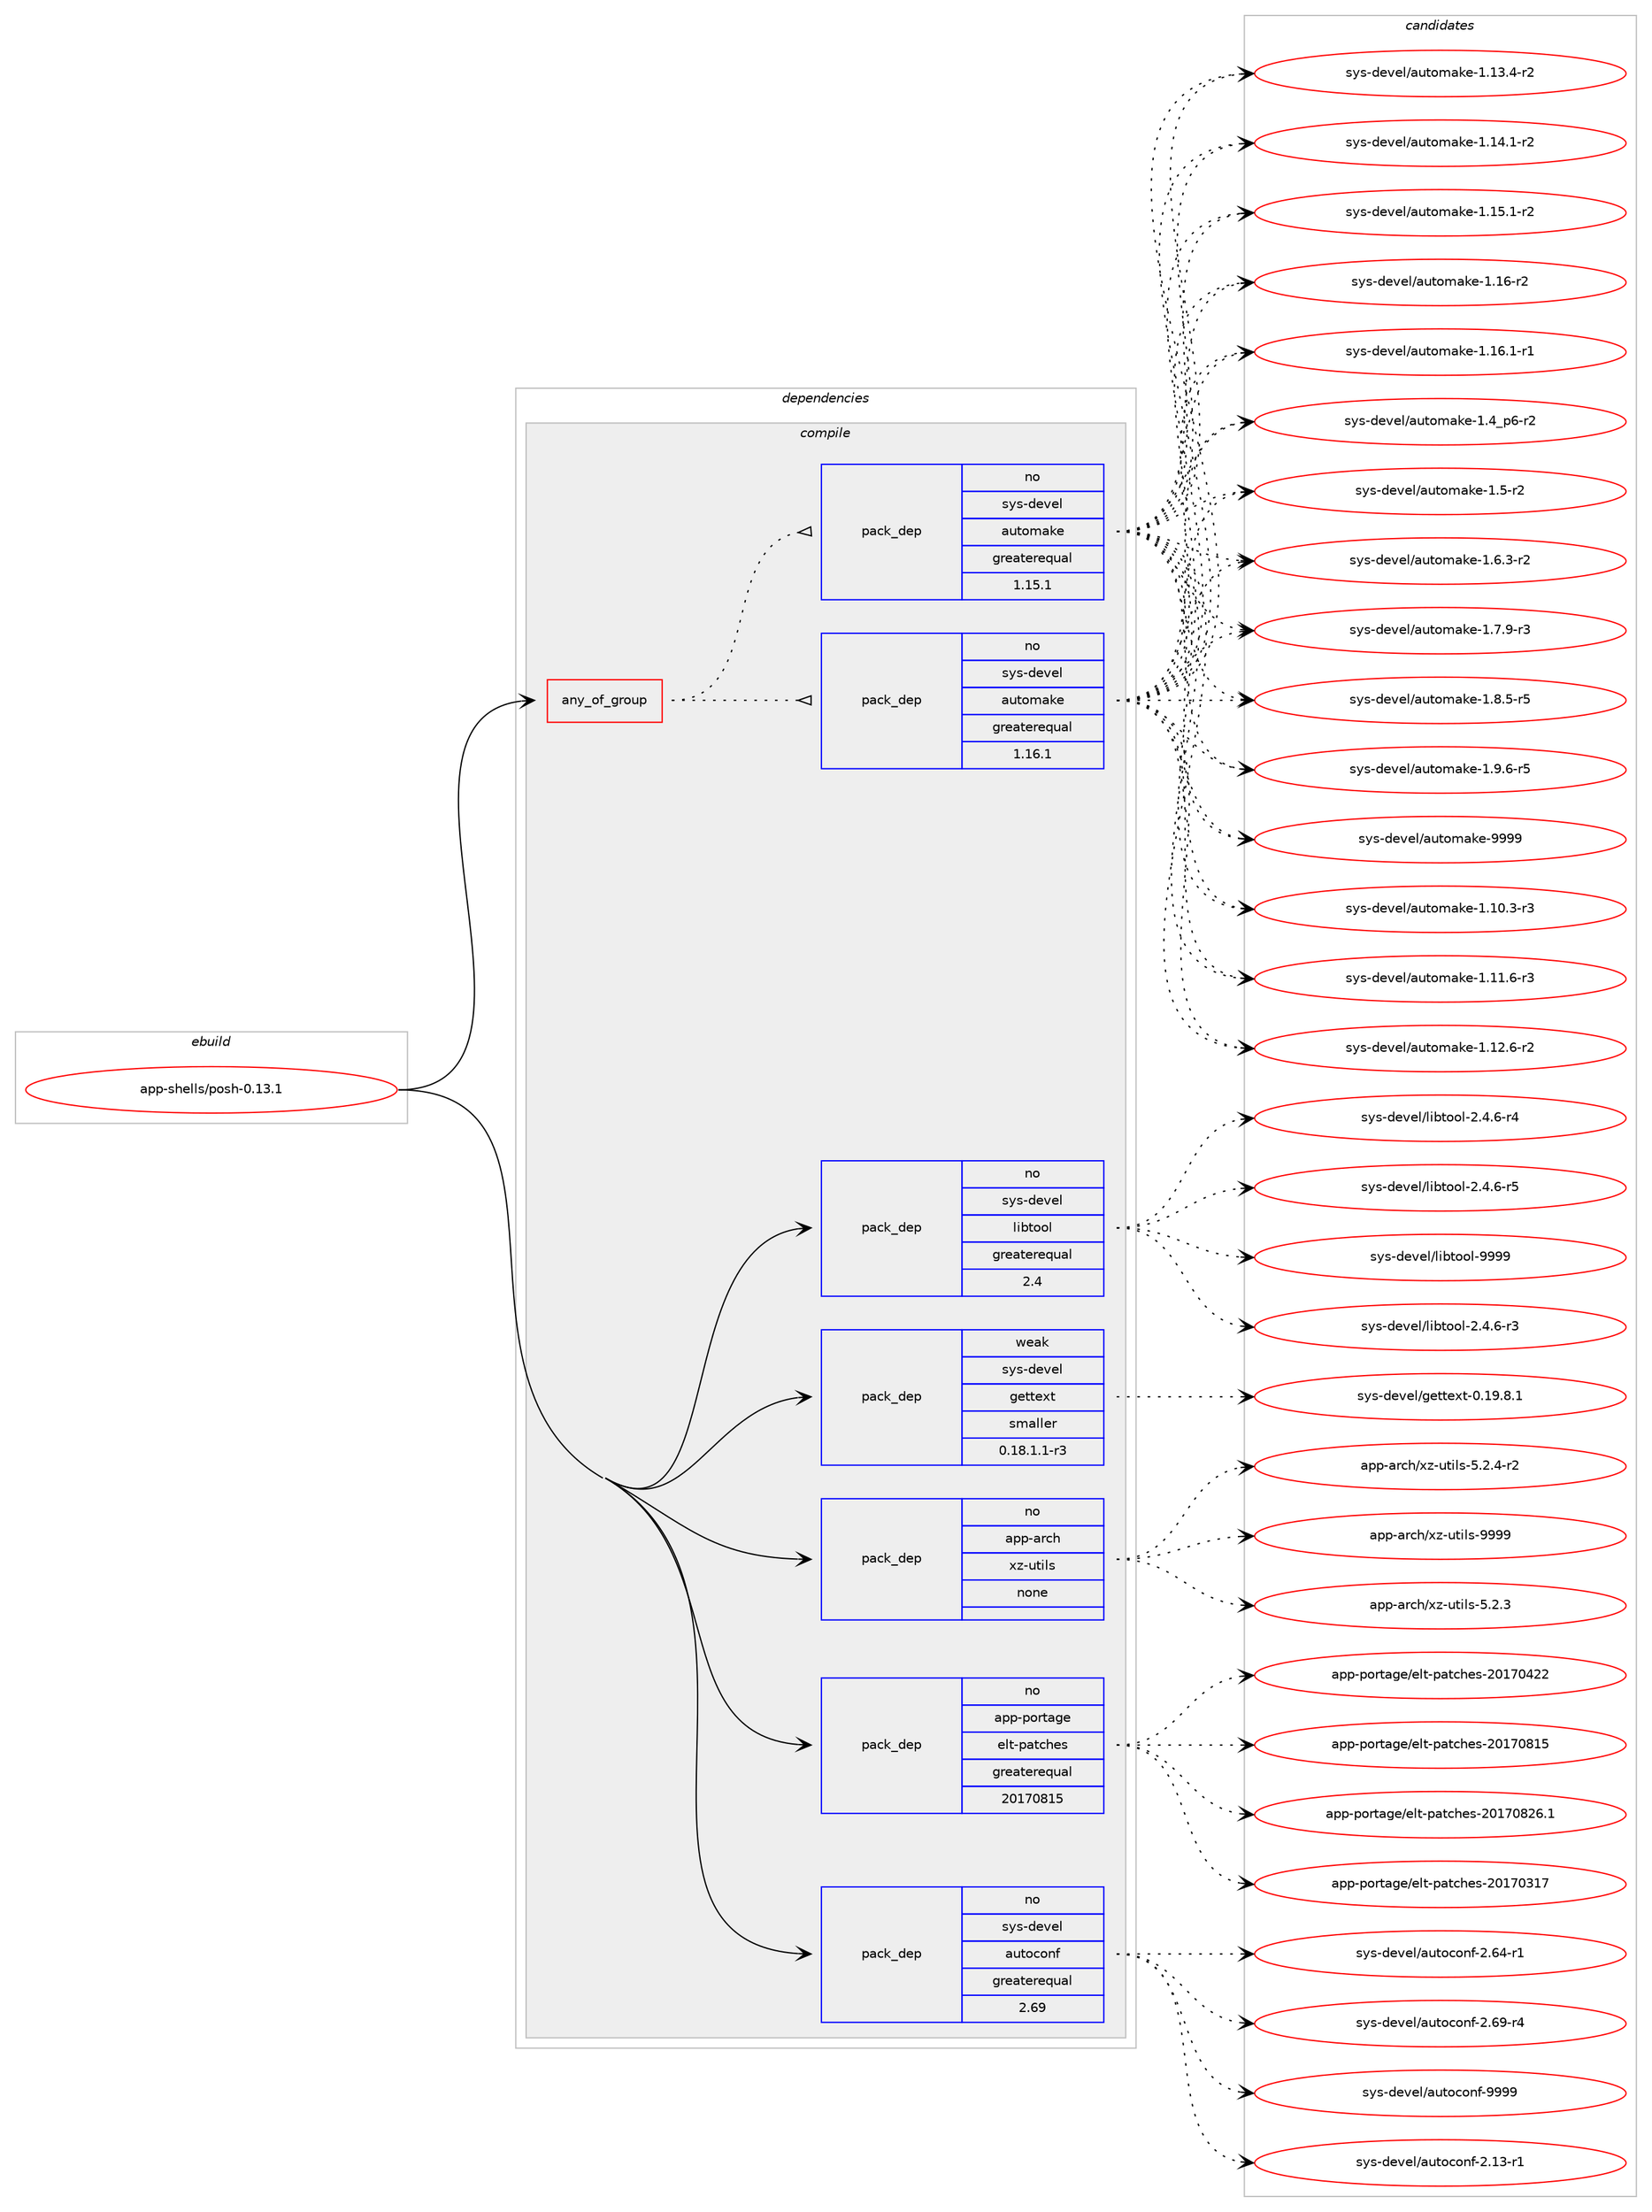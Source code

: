 digraph prolog {

# *************
# Graph options
# *************

newrank=true;
concentrate=true;
compound=true;
graph [rankdir=LR,fontname=Helvetica,fontsize=10,ranksep=1.5];#, ranksep=2.5, nodesep=0.2];
edge  [arrowhead=vee];
node  [fontname=Helvetica,fontsize=10];

# **********
# The ebuild
# **********

subgraph cluster_leftcol {
color=gray;
rank=same;
label=<<i>ebuild</i>>;
id [label="app-shells/posh-0.13.1", color=red, width=4, href="../app-shells/posh-0.13.1.svg"];
}

# ****************
# The dependencies
# ****************

subgraph cluster_midcol {
color=gray;
label=<<i>dependencies</i>>;
subgraph cluster_compile {
fillcolor="#eeeeee";
style=filled;
label=<<i>compile</i>>;
subgraph any19895 {
dependency1307501 [label=<<TABLE BORDER="0" CELLBORDER="1" CELLSPACING="0" CELLPADDING="4"><TR><TD CELLPADDING="10">any_of_group</TD></TR></TABLE>>, shape=none, color=red];subgraph pack931788 {
dependency1307502 [label=<<TABLE BORDER="0" CELLBORDER="1" CELLSPACING="0" CELLPADDING="4" WIDTH="220"><TR><TD ROWSPAN="6" CELLPADDING="30">pack_dep</TD></TR><TR><TD WIDTH="110">no</TD></TR><TR><TD>sys-devel</TD></TR><TR><TD>automake</TD></TR><TR><TD>greaterequal</TD></TR><TR><TD>1.16.1</TD></TR></TABLE>>, shape=none, color=blue];
}
dependency1307501:e -> dependency1307502:w [weight=20,style="dotted",arrowhead="oinv"];
subgraph pack931789 {
dependency1307503 [label=<<TABLE BORDER="0" CELLBORDER="1" CELLSPACING="0" CELLPADDING="4" WIDTH="220"><TR><TD ROWSPAN="6" CELLPADDING="30">pack_dep</TD></TR><TR><TD WIDTH="110">no</TD></TR><TR><TD>sys-devel</TD></TR><TR><TD>automake</TD></TR><TR><TD>greaterequal</TD></TR><TR><TD>1.15.1</TD></TR></TABLE>>, shape=none, color=blue];
}
dependency1307501:e -> dependency1307503:w [weight=20,style="dotted",arrowhead="oinv"];
}
id:e -> dependency1307501:w [weight=20,style="solid",arrowhead="vee"];
subgraph pack931790 {
dependency1307504 [label=<<TABLE BORDER="0" CELLBORDER="1" CELLSPACING="0" CELLPADDING="4" WIDTH="220"><TR><TD ROWSPAN="6" CELLPADDING="30">pack_dep</TD></TR><TR><TD WIDTH="110">no</TD></TR><TR><TD>app-arch</TD></TR><TR><TD>xz-utils</TD></TR><TR><TD>none</TD></TR><TR><TD></TD></TR></TABLE>>, shape=none, color=blue];
}
id:e -> dependency1307504:w [weight=20,style="solid",arrowhead="vee"];
subgraph pack931791 {
dependency1307505 [label=<<TABLE BORDER="0" CELLBORDER="1" CELLSPACING="0" CELLPADDING="4" WIDTH="220"><TR><TD ROWSPAN="6" CELLPADDING="30">pack_dep</TD></TR><TR><TD WIDTH="110">no</TD></TR><TR><TD>app-portage</TD></TR><TR><TD>elt-patches</TD></TR><TR><TD>greaterequal</TD></TR><TR><TD>20170815</TD></TR></TABLE>>, shape=none, color=blue];
}
id:e -> dependency1307505:w [weight=20,style="solid",arrowhead="vee"];
subgraph pack931792 {
dependency1307506 [label=<<TABLE BORDER="0" CELLBORDER="1" CELLSPACING="0" CELLPADDING="4" WIDTH="220"><TR><TD ROWSPAN="6" CELLPADDING="30">pack_dep</TD></TR><TR><TD WIDTH="110">no</TD></TR><TR><TD>sys-devel</TD></TR><TR><TD>autoconf</TD></TR><TR><TD>greaterequal</TD></TR><TR><TD>2.69</TD></TR></TABLE>>, shape=none, color=blue];
}
id:e -> dependency1307506:w [weight=20,style="solid",arrowhead="vee"];
subgraph pack931793 {
dependency1307507 [label=<<TABLE BORDER="0" CELLBORDER="1" CELLSPACING="0" CELLPADDING="4" WIDTH="220"><TR><TD ROWSPAN="6" CELLPADDING="30">pack_dep</TD></TR><TR><TD WIDTH="110">no</TD></TR><TR><TD>sys-devel</TD></TR><TR><TD>libtool</TD></TR><TR><TD>greaterequal</TD></TR><TR><TD>2.4</TD></TR></TABLE>>, shape=none, color=blue];
}
id:e -> dependency1307507:w [weight=20,style="solid",arrowhead="vee"];
subgraph pack931794 {
dependency1307508 [label=<<TABLE BORDER="0" CELLBORDER="1" CELLSPACING="0" CELLPADDING="4" WIDTH="220"><TR><TD ROWSPAN="6" CELLPADDING="30">pack_dep</TD></TR><TR><TD WIDTH="110">weak</TD></TR><TR><TD>sys-devel</TD></TR><TR><TD>gettext</TD></TR><TR><TD>smaller</TD></TR><TR><TD>0.18.1.1-r3</TD></TR></TABLE>>, shape=none, color=blue];
}
id:e -> dependency1307508:w [weight=20,style="solid",arrowhead="vee"];
}
subgraph cluster_compileandrun {
fillcolor="#eeeeee";
style=filled;
label=<<i>compile and run</i>>;
}
subgraph cluster_run {
fillcolor="#eeeeee";
style=filled;
label=<<i>run</i>>;
}
}

# **************
# The candidates
# **************

subgraph cluster_choices {
rank=same;
color=gray;
label=<<i>candidates</i>>;

subgraph choice931788 {
color=black;
nodesep=1;
choice11512111545100101118101108479711711611110997107101454946494846514511451 [label="sys-devel/automake-1.10.3-r3", color=red, width=4,href="../sys-devel/automake-1.10.3-r3.svg"];
choice11512111545100101118101108479711711611110997107101454946494946544511451 [label="sys-devel/automake-1.11.6-r3", color=red, width=4,href="../sys-devel/automake-1.11.6-r3.svg"];
choice11512111545100101118101108479711711611110997107101454946495046544511450 [label="sys-devel/automake-1.12.6-r2", color=red, width=4,href="../sys-devel/automake-1.12.6-r2.svg"];
choice11512111545100101118101108479711711611110997107101454946495146524511450 [label="sys-devel/automake-1.13.4-r2", color=red, width=4,href="../sys-devel/automake-1.13.4-r2.svg"];
choice11512111545100101118101108479711711611110997107101454946495246494511450 [label="sys-devel/automake-1.14.1-r2", color=red, width=4,href="../sys-devel/automake-1.14.1-r2.svg"];
choice11512111545100101118101108479711711611110997107101454946495346494511450 [label="sys-devel/automake-1.15.1-r2", color=red, width=4,href="../sys-devel/automake-1.15.1-r2.svg"];
choice1151211154510010111810110847971171161111099710710145494649544511450 [label="sys-devel/automake-1.16-r2", color=red, width=4,href="../sys-devel/automake-1.16-r2.svg"];
choice11512111545100101118101108479711711611110997107101454946495446494511449 [label="sys-devel/automake-1.16.1-r1", color=red, width=4,href="../sys-devel/automake-1.16.1-r1.svg"];
choice115121115451001011181011084797117116111109971071014549465295112544511450 [label="sys-devel/automake-1.4_p6-r2", color=red, width=4,href="../sys-devel/automake-1.4_p6-r2.svg"];
choice11512111545100101118101108479711711611110997107101454946534511450 [label="sys-devel/automake-1.5-r2", color=red, width=4,href="../sys-devel/automake-1.5-r2.svg"];
choice115121115451001011181011084797117116111109971071014549465446514511450 [label="sys-devel/automake-1.6.3-r2", color=red, width=4,href="../sys-devel/automake-1.6.3-r2.svg"];
choice115121115451001011181011084797117116111109971071014549465546574511451 [label="sys-devel/automake-1.7.9-r3", color=red, width=4,href="../sys-devel/automake-1.7.9-r3.svg"];
choice115121115451001011181011084797117116111109971071014549465646534511453 [label="sys-devel/automake-1.8.5-r5", color=red, width=4,href="../sys-devel/automake-1.8.5-r5.svg"];
choice115121115451001011181011084797117116111109971071014549465746544511453 [label="sys-devel/automake-1.9.6-r5", color=red, width=4,href="../sys-devel/automake-1.9.6-r5.svg"];
choice115121115451001011181011084797117116111109971071014557575757 [label="sys-devel/automake-9999", color=red, width=4,href="../sys-devel/automake-9999.svg"];
dependency1307502:e -> choice11512111545100101118101108479711711611110997107101454946494846514511451:w [style=dotted,weight="100"];
dependency1307502:e -> choice11512111545100101118101108479711711611110997107101454946494946544511451:w [style=dotted,weight="100"];
dependency1307502:e -> choice11512111545100101118101108479711711611110997107101454946495046544511450:w [style=dotted,weight="100"];
dependency1307502:e -> choice11512111545100101118101108479711711611110997107101454946495146524511450:w [style=dotted,weight="100"];
dependency1307502:e -> choice11512111545100101118101108479711711611110997107101454946495246494511450:w [style=dotted,weight="100"];
dependency1307502:e -> choice11512111545100101118101108479711711611110997107101454946495346494511450:w [style=dotted,weight="100"];
dependency1307502:e -> choice1151211154510010111810110847971171161111099710710145494649544511450:w [style=dotted,weight="100"];
dependency1307502:e -> choice11512111545100101118101108479711711611110997107101454946495446494511449:w [style=dotted,weight="100"];
dependency1307502:e -> choice115121115451001011181011084797117116111109971071014549465295112544511450:w [style=dotted,weight="100"];
dependency1307502:e -> choice11512111545100101118101108479711711611110997107101454946534511450:w [style=dotted,weight="100"];
dependency1307502:e -> choice115121115451001011181011084797117116111109971071014549465446514511450:w [style=dotted,weight="100"];
dependency1307502:e -> choice115121115451001011181011084797117116111109971071014549465546574511451:w [style=dotted,weight="100"];
dependency1307502:e -> choice115121115451001011181011084797117116111109971071014549465646534511453:w [style=dotted,weight="100"];
dependency1307502:e -> choice115121115451001011181011084797117116111109971071014549465746544511453:w [style=dotted,weight="100"];
dependency1307502:e -> choice115121115451001011181011084797117116111109971071014557575757:w [style=dotted,weight="100"];
}
subgraph choice931789 {
color=black;
nodesep=1;
choice11512111545100101118101108479711711611110997107101454946494846514511451 [label="sys-devel/automake-1.10.3-r3", color=red, width=4,href="../sys-devel/automake-1.10.3-r3.svg"];
choice11512111545100101118101108479711711611110997107101454946494946544511451 [label="sys-devel/automake-1.11.6-r3", color=red, width=4,href="../sys-devel/automake-1.11.6-r3.svg"];
choice11512111545100101118101108479711711611110997107101454946495046544511450 [label="sys-devel/automake-1.12.6-r2", color=red, width=4,href="../sys-devel/automake-1.12.6-r2.svg"];
choice11512111545100101118101108479711711611110997107101454946495146524511450 [label="sys-devel/automake-1.13.4-r2", color=red, width=4,href="../sys-devel/automake-1.13.4-r2.svg"];
choice11512111545100101118101108479711711611110997107101454946495246494511450 [label="sys-devel/automake-1.14.1-r2", color=red, width=4,href="../sys-devel/automake-1.14.1-r2.svg"];
choice11512111545100101118101108479711711611110997107101454946495346494511450 [label="sys-devel/automake-1.15.1-r2", color=red, width=4,href="../sys-devel/automake-1.15.1-r2.svg"];
choice1151211154510010111810110847971171161111099710710145494649544511450 [label="sys-devel/automake-1.16-r2", color=red, width=4,href="../sys-devel/automake-1.16-r2.svg"];
choice11512111545100101118101108479711711611110997107101454946495446494511449 [label="sys-devel/automake-1.16.1-r1", color=red, width=4,href="../sys-devel/automake-1.16.1-r1.svg"];
choice115121115451001011181011084797117116111109971071014549465295112544511450 [label="sys-devel/automake-1.4_p6-r2", color=red, width=4,href="../sys-devel/automake-1.4_p6-r2.svg"];
choice11512111545100101118101108479711711611110997107101454946534511450 [label="sys-devel/automake-1.5-r2", color=red, width=4,href="../sys-devel/automake-1.5-r2.svg"];
choice115121115451001011181011084797117116111109971071014549465446514511450 [label="sys-devel/automake-1.6.3-r2", color=red, width=4,href="../sys-devel/automake-1.6.3-r2.svg"];
choice115121115451001011181011084797117116111109971071014549465546574511451 [label="sys-devel/automake-1.7.9-r3", color=red, width=4,href="../sys-devel/automake-1.7.9-r3.svg"];
choice115121115451001011181011084797117116111109971071014549465646534511453 [label="sys-devel/automake-1.8.5-r5", color=red, width=4,href="../sys-devel/automake-1.8.5-r5.svg"];
choice115121115451001011181011084797117116111109971071014549465746544511453 [label="sys-devel/automake-1.9.6-r5", color=red, width=4,href="../sys-devel/automake-1.9.6-r5.svg"];
choice115121115451001011181011084797117116111109971071014557575757 [label="sys-devel/automake-9999", color=red, width=4,href="../sys-devel/automake-9999.svg"];
dependency1307503:e -> choice11512111545100101118101108479711711611110997107101454946494846514511451:w [style=dotted,weight="100"];
dependency1307503:e -> choice11512111545100101118101108479711711611110997107101454946494946544511451:w [style=dotted,weight="100"];
dependency1307503:e -> choice11512111545100101118101108479711711611110997107101454946495046544511450:w [style=dotted,weight="100"];
dependency1307503:e -> choice11512111545100101118101108479711711611110997107101454946495146524511450:w [style=dotted,weight="100"];
dependency1307503:e -> choice11512111545100101118101108479711711611110997107101454946495246494511450:w [style=dotted,weight="100"];
dependency1307503:e -> choice11512111545100101118101108479711711611110997107101454946495346494511450:w [style=dotted,weight="100"];
dependency1307503:e -> choice1151211154510010111810110847971171161111099710710145494649544511450:w [style=dotted,weight="100"];
dependency1307503:e -> choice11512111545100101118101108479711711611110997107101454946495446494511449:w [style=dotted,weight="100"];
dependency1307503:e -> choice115121115451001011181011084797117116111109971071014549465295112544511450:w [style=dotted,weight="100"];
dependency1307503:e -> choice11512111545100101118101108479711711611110997107101454946534511450:w [style=dotted,weight="100"];
dependency1307503:e -> choice115121115451001011181011084797117116111109971071014549465446514511450:w [style=dotted,weight="100"];
dependency1307503:e -> choice115121115451001011181011084797117116111109971071014549465546574511451:w [style=dotted,weight="100"];
dependency1307503:e -> choice115121115451001011181011084797117116111109971071014549465646534511453:w [style=dotted,weight="100"];
dependency1307503:e -> choice115121115451001011181011084797117116111109971071014549465746544511453:w [style=dotted,weight="100"];
dependency1307503:e -> choice115121115451001011181011084797117116111109971071014557575757:w [style=dotted,weight="100"];
}
subgraph choice931790 {
color=black;
nodesep=1;
choice971121124597114991044712012245117116105108115455346504651 [label="app-arch/xz-utils-5.2.3", color=red, width=4,href="../app-arch/xz-utils-5.2.3.svg"];
choice9711211245971149910447120122451171161051081154553465046524511450 [label="app-arch/xz-utils-5.2.4-r2", color=red, width=4,href="../app-arch/xz-utils-5.2.4-r2.svg"];
choice9711211245971149910447120122451171161051081154557575757 [label="app-arch/xz-utils-9999", color=red, width=4,href="../app-arch/xz-utils-9999.svg"];
dependency1307504:e -> choice971121124597114991044712012245117116105108115455346504651:w [style=dotted,weight="100"];
dependency1307504:e -> choice9711211245971149910447120122451171161051081154553465046524511450:w [style=dotted,weight="100"];
dependency1307504:e -> choice9711211245971149910447120122451171161051081154557575757:w [style=dotted,weight="100"];
}
subgraph choice931791 {
color=black;
nodesep=1;
choice97112112451121111141169710310147101108116451129711699104101115455048495548514955 [label="app-portage/elt-patches-20170317", color=red, width=4,href="../app-portage/elt-patches-20170317.svg"];
choice97112112451121111141169710310147101108116451129711699104101115455048495548525050 [label="app-portage/elt-patches-20170422", color=red, width=4,href="../app-portage/elt-patches-20170422.svg"];
choice97112112451121111141169710310147101108116451129711699104101115455048495548564953 [label="app-portage/elt-patches-20170815", color=red, width=4,href="../app-portage/elt-patches-20170815.svg"];
choice971121124511211111411697103101471011081164511297116991041011154550484955485650544649 [label="app-portage/elt-patches-20170826.1", color=red, width=4,href="../app-portage/elt-patches-20170826.1.svg"];
dependency1307505:e -> choice97112112451121111141169710310147101108116451129711699104101115455048495548514955:w [style=dotted,weight="100"];
dependency1307505:e -> choice97112112451121111141169710310147101108116451129711699104101115455048495548525050:w [style=dotted,weight="100"];
dependency1307505:e -> choice97112112451121111141169710310147101108116451129711699104101115455048495548564953:w [style=dotted,weight="100"];
dependency1307505:e -> choice971121124511211111411697103101471011081164511297116991041011154550484955485650544649:w [style=dotted,weight="100"];
}
subgraph choice931792 {
color=black;
nodesep=1;
choice1151211154510010111810110847971171161119911111010245504649514511449 [label="sys-devel/autoconf-2.13-r1", color=red, width=4,href="../sys-devel/autoconf-2.13-r1.svg"];
choice1151211154510010111810110847971171161119911111010245504654524511449 [label="sys-devel/autoconf-2.64-r1", color=red, width=4,href="../sys-devel/autoconf-2.64-r1.svg"];
choice1151211154510010111810110847971171161119911111010245504654574511452 [label="sys-devel/autoconf-2.69-r4", color=red, width=4,href="../sys-devel/autoconf-2.69-r4.svg"];
choice115121115451001011181011084797117116111991111101024557575757 [label="sys-devel/autoconf-9999", color=red, width=4,href="../sys-devel/autoconf-9999.svg"];
dependency1307506:e -> choice1151211154510010111810110847971171161119911111010245504649514511449:w [style=dotted,weight="100"];
dependency1307506:e -> choice1151211154510010111810110847971171161119911111010245504654524511449:w [style=dotted,weight="100"];
dependency1307506:e -> choice1151211154510010111810110847971171161119911111010245504654574511452:w [style=dotted,weight="100"];
dependency1307506:e -> choice115121115451001011181011084797117116111991111101024557575757:w [style=dotted,weight="100"];
}
subgraph choice931793 {
color=black;
nodesep=1;
choice1151211154510010111810110847108105981161111111084550465246544511451 [label="sys-devel/libtool-2.4.6-r3", color=red, width=4,href="../sys-devel/libtool-2.4.6-r3.svg"];
choice1151211154510010111810110847108105981161111111084550465246544511452 [label="sys-devel/libtool-2.4.6-r4", color=red, width=4,href="../sys-devel/libtool-2.4.6-r4.svg"];
choice1151211154510010111810110847108105981161111111084550465246544511453 [label="sys-devel/libtool-2.4.6-r5", color=red, width=4,href="../sys-devel/libtool-2.4.6-r5.svg"];
choice1151211154510010111810110847108105981161111111084557575757 [label="sys-devel/libtool-9999", color=red, width=4,href="../sys-devel/libtool-9999.svg"];
dependency1307507:e -> choice1151211154510010111810110847108105981161111111084550465246544511451:w [style=dotted,weight="100"];
dependency1307507:e -> choice1151211154510010111810110847108105981161111111084550465246544511452:w [style=dotted,weight="100"];
dependency1307507:e -> choice1151211154510010111810110847108105981161111111084550465246544511453:w [style=dotted,weight="100"];
dependency1307507:e -> choice1151211154510010111810110847108105981161111111084557575757:w [style=dotted,weight="100"];
}
subgraph choice931794 {
color=black;
nodesep=1;
choice1151211154510010111810110847103101116116101120116454846495746564649 [label="sys-devel/gettext-0.19.8.1", color=red, width=4,href="../sys-devel/gettext-0.19.8.1.svg"];
dependency1307508:e -> choice1151211154510010111810110847103101116116101120116454846495746564649:w [style=dotted,weight="100"];
}
}

}
